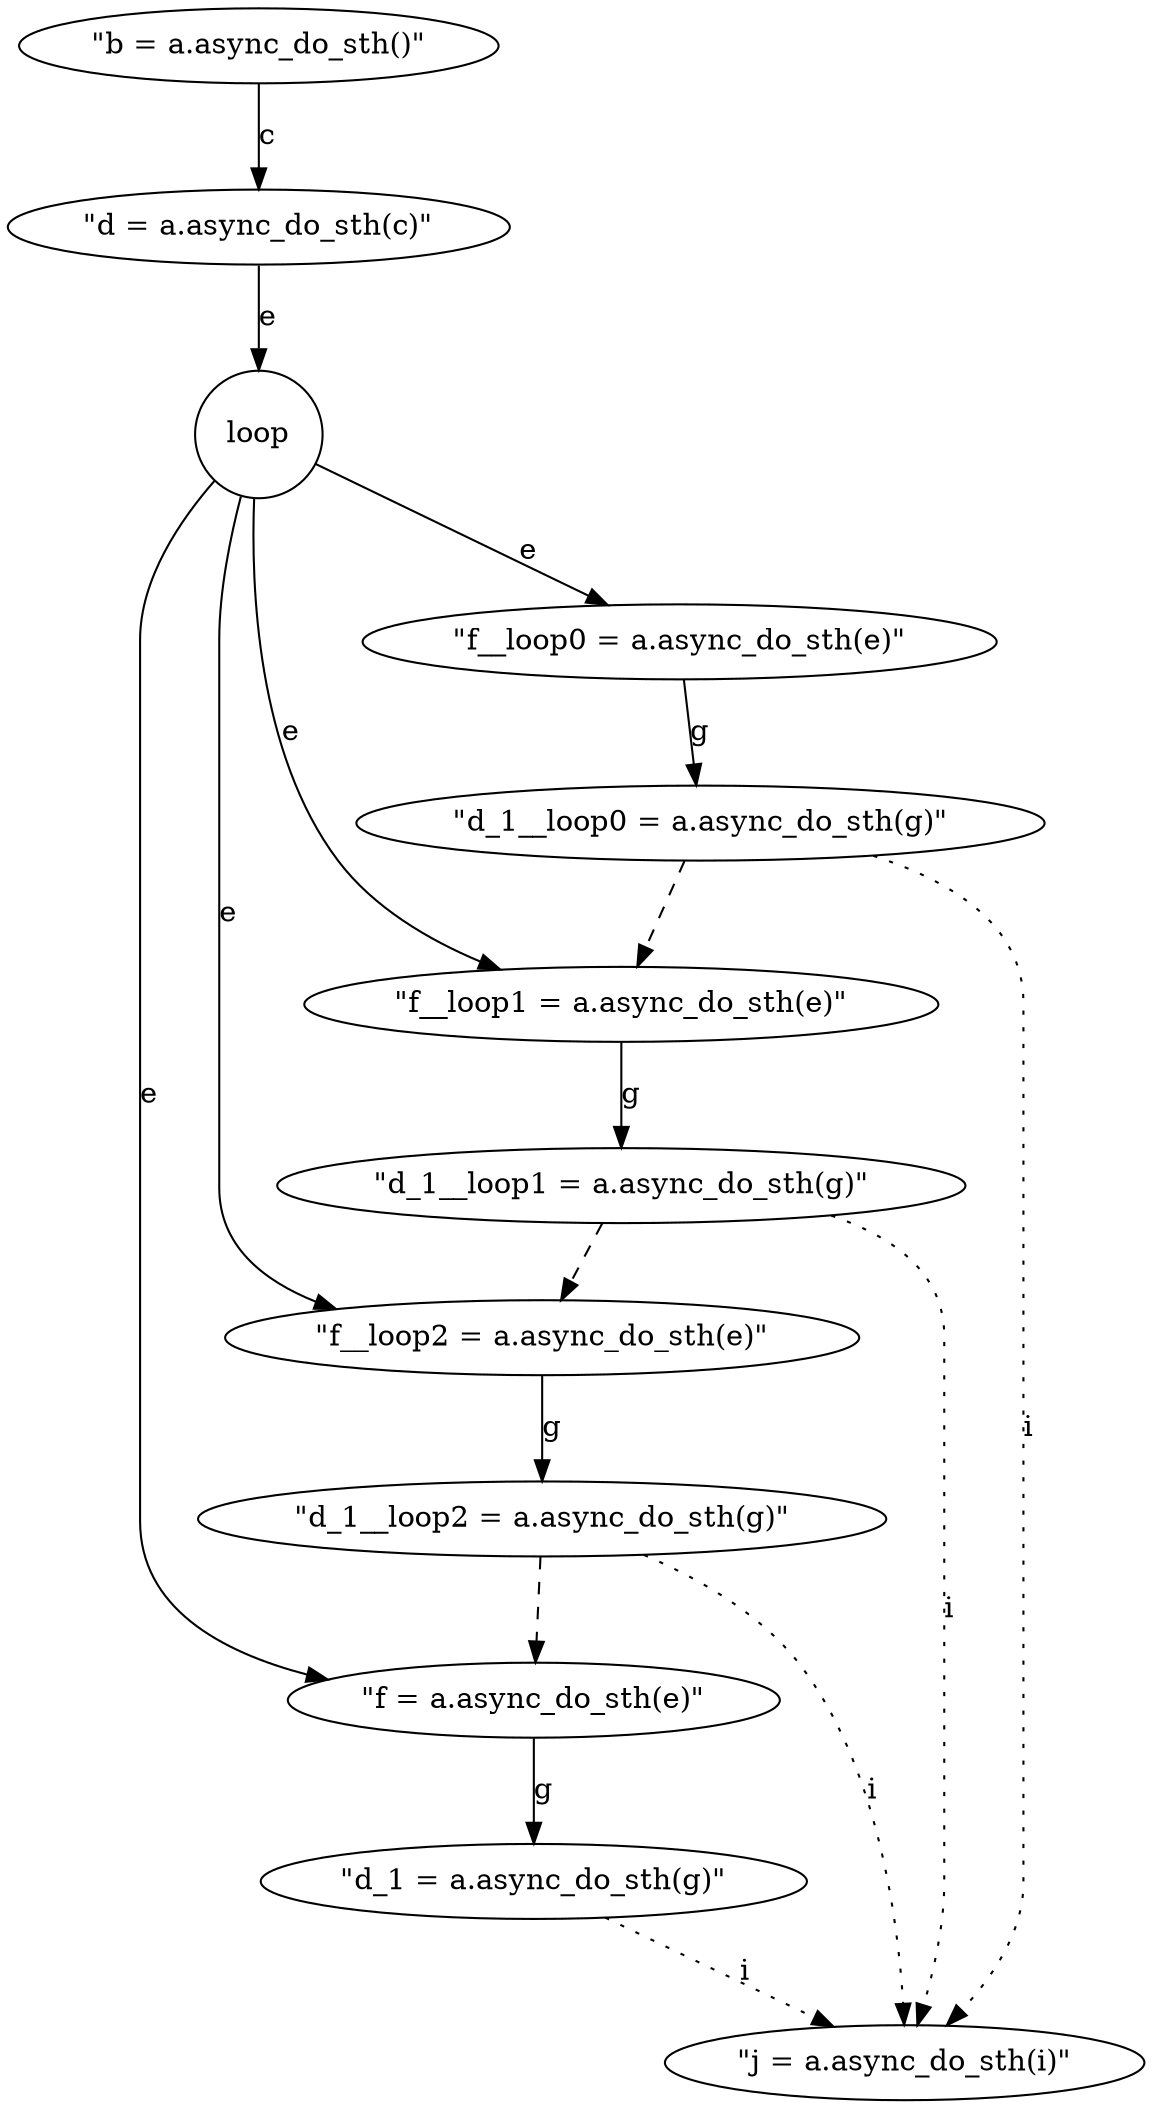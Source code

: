 digraph alldependencies {
	node [label="\N"];
	81410938 [label=<"b = a.async_do_sth()">];
	81410896 [label=<"d = a.async_do_sth(c)">];
	81410854 [label=<"f = a.async_do_sth(e)">];
	81410784 [label=<loop>, shape=circle];
	81410686 [label=<"d_1 = a.async_do_sth(g)">];
	81410644 [label=<"j = a.async_do_sth(i)">];
	81406612 [label=<"f__loop0 = a.async_do_sth(e)">];
	81406542 [label=<"d_1__loop0 = a.async_do_sth(g)">];
	81406416 [label=<"f__loop1 = a.async_do_sth(e)">];
	81406346 [label=<"d_1__loop1 = a.async_do_sth(g)">];
	81406206 [label=<"f__loop2 = a.async_do_sth(e)">];
	81406136 [label=<"d_1__loop2 = a.async_do_sth(g)">];
	81410938 -> 81410896 [label=c];
	81410896 -> 81410784 [label=e];
	81410784 -> 81410854 [label=e];
	81410854 -> 81410686 [label=g];
	81410686 -> 81410644 [label=i, style=dotted];
	81410784 -> 81406612 [label=e];
	81406612 -> 81406542 [label=g];
	81406542 -> 81406416 [style=dashed];
	81406542 -> 81410644 [label=i, style=dotted];
	81410784 -> 81406416 [label=e];
	81406416 -> 81406346 [label=g];
	81406346 -> 81406206 [style=dashed];
	81406346 -> 81410644 [label=i, style=dotted];
	81410784 -> 81406206 [label=e];
	81406206 -> 81406136 [label=g];
	81406136 -> 81410854 [style=dashed];
	81406136 -> 81410644 [label=i, style=dotted];
}
